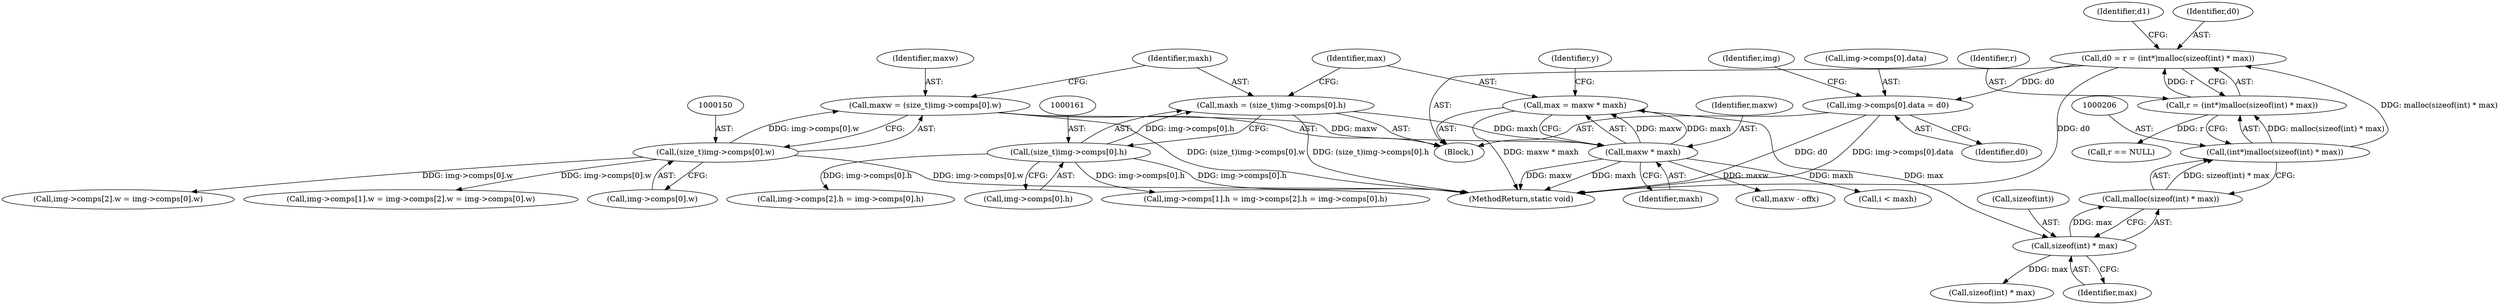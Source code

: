 digraph "0_openjpeg_15f081c89650dccee4aa4ae66f614c3fdb268767_1@array" {
"1000390" [label="(Call,img->comps[0].data = d0)"];
"1000201" [label="(Call,d0 = r = (int*)malloc(sizeof(int) * max))"];
"1000203" [label="(Call,r = (int*)malloc(sizeof(int) * max))"];
"1000205" [label="(Call,(int*)malloc(sizeof(int) * max))"];
"1000207" [label="(Call,malloc(sizeof(int) * max))"];
"1000208" [label="(Call,sizeof(int) * max)"];
"1000169" [label="(Call,max = maxw * maxh)"];
"1000171" [label="(Call,maxw * maxh)"];
"1000147" [label="(Call,maxw = (size_t)img->comps[0].w)"];
"1000149" [label="(Call,(size_t)img->comps[0].w)"];
"1000158" [label="(Call,maxh = (size_t)img->comps[0].h)"];
"1000160" [label="(Call,(size_t)img->comps[0].h)"];
"1000175" [label="(Identifier,y)"];
"1000464" [label="(Call,img->comps[2].h = img->comps[0].h)"];
"1000151" [label="(Call,img->comps[0].w)"];
"1000398" [label="(Identifier,d0)"];
"1000256" [label="(Call,maxw - offx)"];
"1000205" [label="(Call,(int*)malloc(sizeof(int) * max))"];
"1000104" [label="(Block,)"];
"1000213" [label="(Identifier,d1)"];
"1000204" [label="(Identifier,r)"];
"1000171" [label="(Call,maxw * maxh)"];
"1000219" [label="(Call,sizeof(int) * max)"];
"1000538" [label="(MethodReturn,static void)"];
"1000148" [label="(Identifier,maxw)"];
"1000147" [label="(Call,maxw = (size_t)img->comps[0].w)"];
"1000169" [label="(Call,max = maxw * maxh)"];
"1000390" [label="(Call,img->comps[0].data = d0)"];
"1000203" [label="(Call,r = (int*)malloc(sizeof(int) * max))"];
"1000391" [label="(Call,img->comps[0].data)"];
"1000160" [label="(Call,(size_t)img->comps[0].h)"];
"1000211" [label="(Identifier,max)"];
"1000441" [label="(Call,img->comps[2].w = img->comps[0].w)"];
"1000207" [label="(Call,malloc(sizeof(int) * max))"];
"1000159" [label="(Identifier,maxh)"];
"1000162" [label="(Call,img->comps[0].h)"];
"1000433" [label="(Call,img->comps[1].w = img->comps[2].w = img->comps[0].w)"];
"1000202" [label="(Identifier,d0)"];
"1000149" [label="(Call,(size_t)img->comps[0].w)"];
"1000201" [label="(Call,d0 = r = (int*)malloc(sizeof(int) * max))"];
"1000263" [label="(Call,i < maxh)"];
"1000170" [label="(Identifier,max)"];
"1000173" [label="(Identifier,maxh)"];
"1000209" [label="(Call,sizeof(int))"];
"1000172" [label="(Identifier,maxw)"];
"1000208" [label="(Call,sizeof(int) * max)"];
"1000158" [label="(Call,maxh = (size_t)img->comps[0].h)"];
"1000403" [label="(Identifier,img)"];
"1000236" [label="(Call,r == NULL)"];
"1000456" [label="(Call,img->comps[1].h = img->comps[2].h = img->comps[0].h)"];
"1000390" -> "1000104"  [label="AST: "];
"1000390" -> "1000398"  [label="CFG: "];
"1000391" -> "1000390"  [label="AST: "];
"1000398" -> "1000390"  [label="AST: "];
"1000403" -> "1000390"  [label="CFG: "];
"1000390" -> "1000538"  [label="DDG: d0"];
"1000390" -> "1000538"  [label="DDG: img->comps[0].data"];
"1000201" -> "1000390"  [label="DDG: d0"];
"1000201" -> "1000104"  [label="AST: "];
"1000201" -> "1000203"  [label="CFG: "];
"1000202" -> "1000201"  [label="AST: "];
"1000203" -> "1000201"  [label="AST: "];
"1000213" -> "1000201"  [label="CFG: "];
"1000201" -> "1000538"  [label="DDG: d0"];
"1000203" -> "1000201"  [label="DDG: r"];
"1000205" -> "1000201"  [label="DDG: malloc(sizeof(int) * max)"];
"1000203" -> "1000205"  [label="CFG: "];
"1000204" -> "1000203"  [label="AST: "];
"1000205" -> "1000203"  [label="AST: "];
"1000205" -> "1000203"  [label="DDG: malloc(sizeof(int) * max)"];
"1000203" -> "1000236"  [label="DDG: r"];
"1000205" -> "1000207"  [label="CFG: "];
"1000206" -> "1000205"  [label="AST: "];
"1000207" -> "1000205"  [label="AST: "];
"1000207" -> "1000205"  [label="DDG: sizeof(int) * max"];
"1000207" -> "1000208"  [label="CFG: "];
"1000208" -> "1000207"  [label="AST: "];
"1000208" -> "1000207"  [label="DDG: max"];
"1000208" -> "1000211"  [label="CFG: "];
"1000209" -> "1000208"  [label="AST: "];
"1000211" -> "1000208"  [label="AST: "];
"1000169" -> "1000208"  [label="DDG: max"];
"1000208" -> "1000219"  [label="DDG: max"];
"1000169" -> "1000104"  [label="AST: "];
"1000169" -> "1000171"  [label="CFG: "];
"1000170" -> "1000169"  [label="AST: "];
"1000171" -> "1000169"  [label="AST: "];
"1000175" -> "1000169"  [label="CFG: "];
"1000169" -> "1000538"  [label="DDG: maxw * maxh"];
"1000171" -> "1000169"  [label="DDG: maxw"];
"1000171" -> "1000169"  [label="DDG: maxh"];
"1000171" -> "1000173"  [label="CFG: "];
"1000172" -> "1000171"  [label="AST: "];
"1000173" -> "1000171"  [label="AST: "];
"1000171" -> "1000538"  [label="DDG: maxw"];
"1000171" -> "1000538"  [label="DDG: maxh"];
"1000147" -> "1000171"  [label="DDG: maxw"];
"1000158" -> "1000171"  [label="DDG: maxh"];
"1000171" -> "1000256"  [label="DDG: maxw"];
"1000171" -> "1000263"  [label="DDG: maxh"];
"1000147" -> "1000104"  [label="AST: "];
"1000147" -> "1000149"  [label="CFG: "];
"1000148" -> "1000147"  [label="AST: "];
"1000149" -> "1000147"  [label="AST: "];
"1000159" -> "1000147"  [label="CFG: "];
"1000147" -> "1000538"  [label="DDG: (size_t)img->comps[0].w"];
"1000149" -> "1000147"  [label="DDG: img->comps[0].w"];
"1000149" -> "1000151"  [label="CFG: "];
"1000150" -> "1000149"  [label="AST: "];
"1000151" -> "1000149"  [label="AST: "];
"1000149" -> "1000538"  [label="DDG: img->comps[0].w"];
"1000149" -> "1000433"  [label="DDG: img->comps[0].w"];
"1000149" -> "1000441"  [label="DDG: img->comps[0].w"];
"1000158" -> "1000104"  [label="AST: "];
"1000158" -> "1000160"  [label="CFG: "];
"1000159" -> "1000158"  [label="AST: "];
"1000160" -> "1000158"  [label="AST: "];
"1000170" -> "1000158"  [label="CFG: "];
"1000158" -> "1000538"  [label="DDG: (size_t)img->comps[0].h"];
"1000160" -> "1000158"  [label="DDG: img->comps[0].h"];
"1000160" -> "1000162"  [label="CFG: "];
"1000161" -> "1000160"  [label="AST: "];
"1000162" -> "1000160"  [label="AST: "];
"1000160" -> "1000538"  [label="DDG: img->comps[0].h"];
"1000160" -> "1000456"  [label="DDG: img->comps[0].h"];
"1000160" -> "1000464"  [label="DDG: img->comps[0].h"];
}
